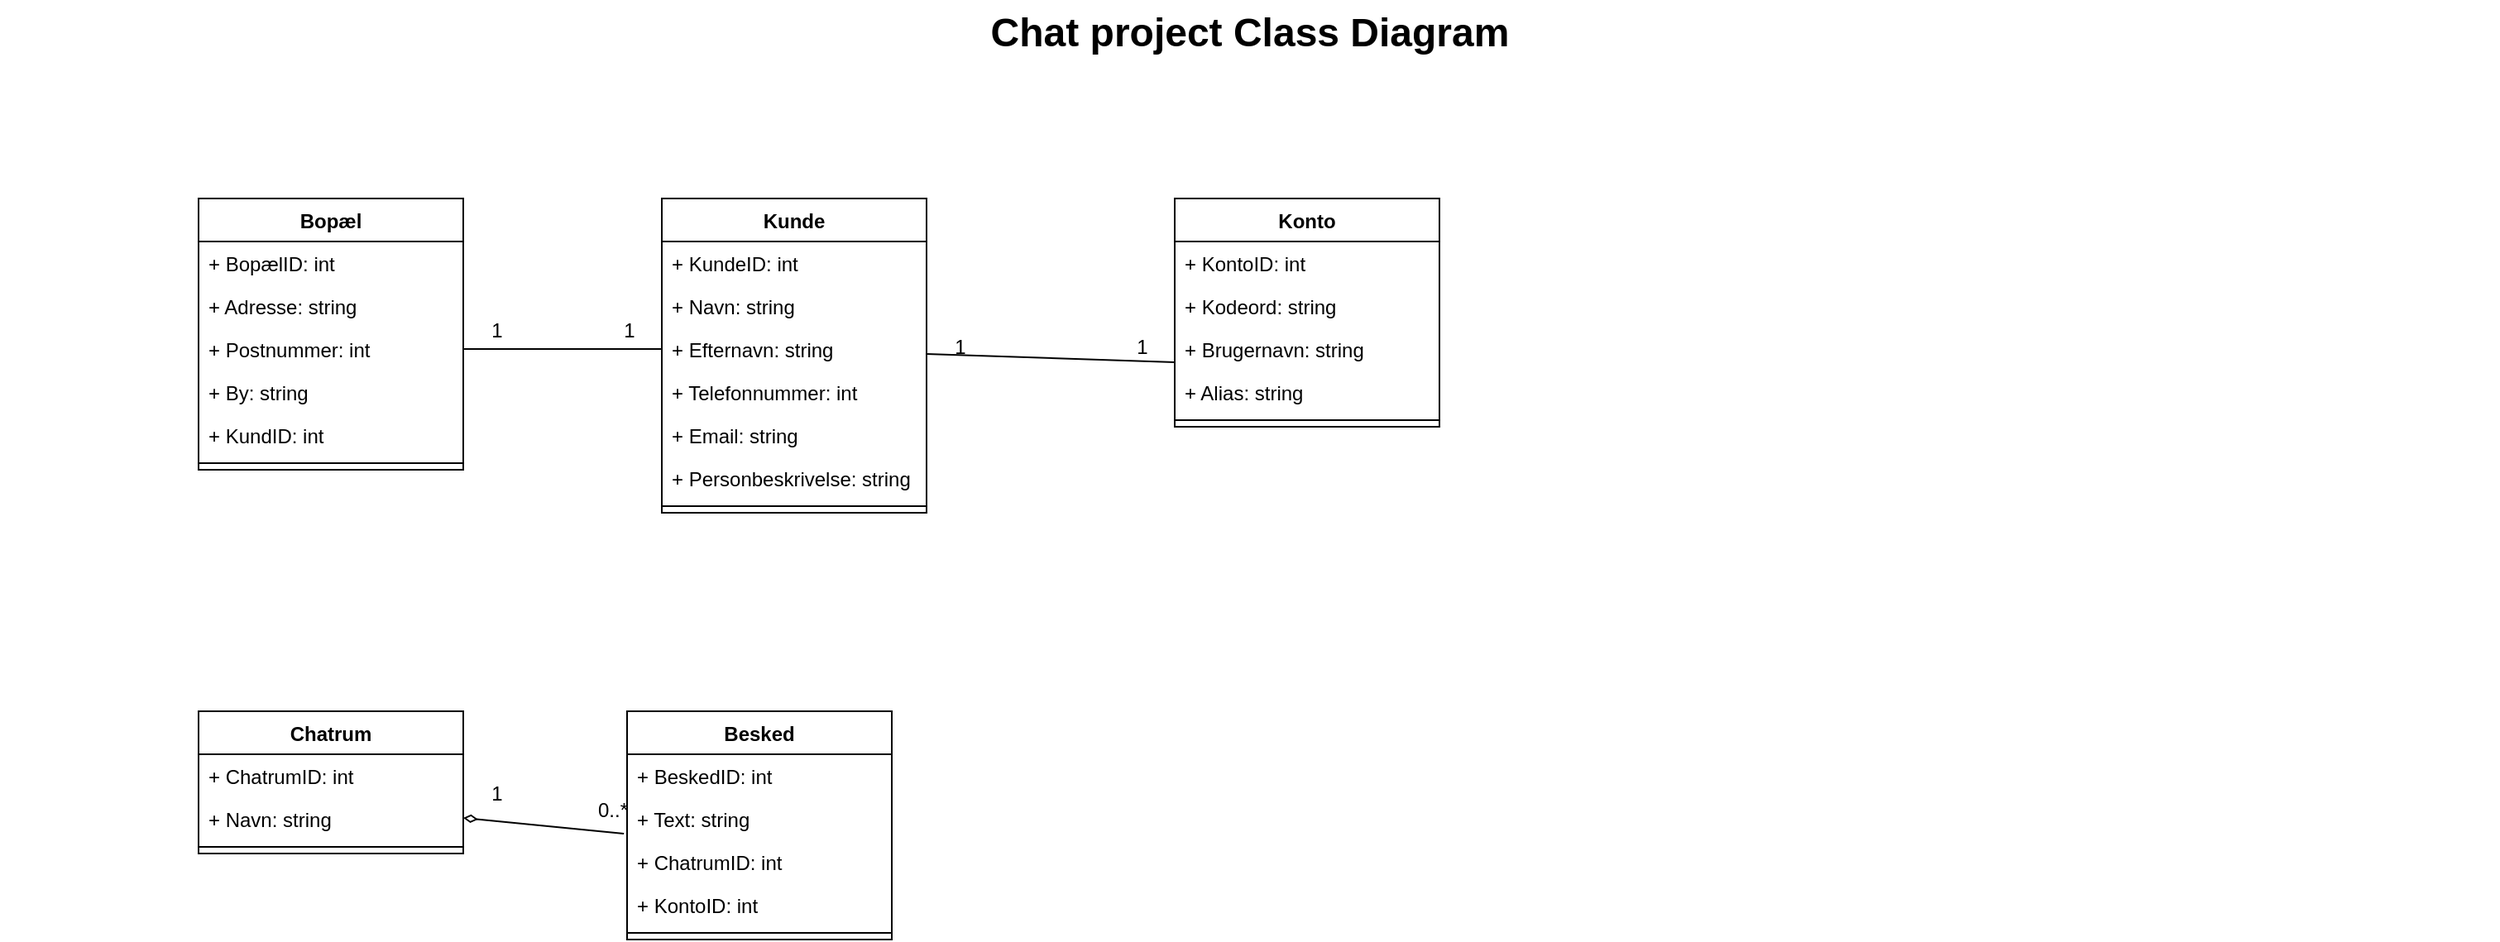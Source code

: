 <mxfile version="20.5.1" type="device"><diagram name="Page-1" id="929967ad-93f9-6ef4-fab6-5d389245f69c"><mxGraphModel dx="1422" dy="716" grid="1" gridSize="10" guides="1" tooltips="1" connect="1" arrows="1" fold="1" page="1" pageScale="1.5" pageWidth="1169" pageHeight="826" background="none" math="0" shadow="0"><root><mxCell id="0" style=";html=1;"/><mxCell id="1" style=";html=1;" parent="0"/><mxCell id="1672d66443f91eb5-23" value="Chat project Class Diagram" style="text;strokeColor=none;fillColor=none;html=1;fontSize=24;fontStyle=1;verticalAlign=middle;align=center;" parent="1" vertex="1"><mxGeometry x="120" y="40" width="1510" height="40" as="geometry"/></mxCell><mxCell id="joHFxWC40fPWA_KKgovf-5" value="Bopæl" style="swimlane;fontStyle=1;align=center;verticalAlign=top;childLayout=stackLayout;horizontal=1;startSize=26;horizontalStack=0;resizeParent=1;resizeParentMax=0;resizeLast=0;collapsible=1;marginBottom=0;" parent="1" vertex="1"><mxGeometry x="240" y="160" width="160" height="164" as="geometry"/></mxCell><mxCell id="joHFxWC40fPWA_KKgovf-9" value="+ BopælID: int" style="text;strokeColor=none;fillColor=none;align=left;verticalAlign=top;spacingLeft=4;spacingRight=4;overflow=hidden;rotatable=0;points=[[0,0.5],[1,0.5]];portConstraint=eastwest;" parent="joHFxWC40fPWA_KKgovf-5" vertex="1"><mxGeometry y="26" width="160" height="26" as="geometry"/></mxCell><mxCell id="joHFxWC40fPWA_KKgovf-6" value="+ Adresse: string" style="text;strokeColor=none;fillColor=none;align=left;verticalAlign=top;spacingLeft=4;spacingRight=4;overflow=hidden;rotatable=0;points=[[0,0.5],[1,0.5]];portConstraint=eastwest;" parent="joHFxWC40fPWA_KKgovf-5" vertex="1"><mxGeometry y="52" width="160" height="26" as="geometry"/></mxCell><mxCell id="joHFxWC40fPWA_KKgovf-10" value="+ Postnummer: int" style="text;strokeColor=none;fillColor=none;align=left;verticalAlign=top;spacingLeft=4;spacingRight=4;overflow=hidden;rotatable=0;points=[[0,0.5],[1,0.5]];portConstraint=eastwest;" parent="joHFxWC40fPWA_KKgovf-5" vertex="1"><mxGeometry y="78" width="160" height="26" as="geometry"/></mxCell><mxCell id="joHFxWC40fPWA_KKgovf-12" value="+ By: string" style="text;strokeColor=none;fillColor=none;align=left;verticalAlign=top;spacingLeft=4;spacingRight=4;overflow=hidden;rotatable=0;points=[[0,0.5],[1,0.5]];portConstraint=eastwest;" parent="joHFxWC40fPWA_KKgovf-5" vertex="1"><mxGeometry y="104" width="160" height="26" as="geometry"/></mxCell><mxCell id="joHFxWC40fPWA_KKgovf-11" value="+ KundID: int" style="text;strokeColor=none;fillColor=none;align=left;verticalAlign=top;spacingLeft=4;spacingRight=4;overflow=hidden;rotatable=0;points=[[0,0.5],[1,0.5]];portConstraint=eastwest;" parent="joHFxWC40fPWA_KKgovf-5" vertex="1"><mxGeometry y="130" width="160" height="26" as="geometry"/></mxCell><mxCell id="joHFxWC40fPWA_KKgovf-7" value="" style="line;strokeWidth=1;fillColor=none;align=left;verticalAlign=middle;spacingTop=-1;spacingLeft=3;spacingRight=3;rotatable=0;labelPosition=right;points=[];portConstraint=eastwest;strokeColor=inherit;" parent="joHFxWC40fPWA_KKgovf-5" vertex="1"><mxGeometry y="156" width="160" height="8" as="geometry"/></mxCell><mxCell id="joHFxWC40fPWA_KKgovf-13" value="Kunde" style="swimlane;fontStyle=1;align=center;verticalAlign=top;childLayout=stackLayout;horizontal=1;startSize=26;horizontalStack=0;resizeParent=1;resizeParentMax=0;resizeLast=0;collapsible=1;marginBottom=0;" parent="1" vertex="1"><mxGeometry x="520" y="160" width="160" height="190" as="geometry"/></mxCell><mxCell id="joHFxWC40fPWA_KKgovf-14" value="+ KundeID: int" style="text;strokeColor=none;fillColor=none;align=left;verticalAlign=top;spacingLeft=4;spacingRight=4;overflow=hidden;rotatable=0;points=[[0,0.5],[1,0.5]];portConstraint=eastwest;" parent="joHFxWC40fPWA_KKgovf-13" vertex="1"><mxGeometry y="26" width="160" height="26" as="geometry"/></mxCell><mxCell id="joHFxWC40fPWA_KKgovf-15" value="+ Navn: string" style="text;strokeColor=none;fillColor=none;align=left;verticalAlign=top;spacingLeft=4;spacingRight=4;overflow=hidden;rotatable=0;points=[[0,0.5],[1,0.5]];portConstraint=eastwest;" parent="joHFxWC40fPWA_KKgovf-13" vertex="1"><mxGeometry y="52" width="160" height="26" as="geometry"/></mxCell><mxCell id="joHFxWC40fPWA_KKgovf-16" value="+ Efternavn: string" style="text;strokeColor=none;fillColor=none;align=left;verticalAlign=top;spacingLeft=4;spacingRight=4;overflow=hidden;rotatable=0;points=[[0,0.5],[1,0.5]];portConstraint=eastwest;" parent="joHFxWC40fPWA_KKgovf-13" vertex="1"><mxGeometry y="78" width="160" height="26" as="geometry"/></mxCell><mxCell id="joHFxWC40fPWA_KKgovf-17" value="+ Telefonnummer: int" style="text;strokeColor=none;fillColor=none;align=left;verticalAlign=top;spacingLeft=4;spacingRight=4;overflow=hidden;rotatable=0;points=[[0,0.5],[1,0.5]];portConstraint=eastwest;" parent="joHFxWC40fPWA_KKgovf-13" vertex="1"><mxGeometry y="104" width="160" height="26" as="geometry"/></mxCell><mxCell id="joHFxWC40fPWA_KKgovf-18" value="+ Email: string" style="text;strokeColor=none;fillColor=none;align=left;verticalAlign=top;spacingLeft=4;spacingRight=4;overflow=hidden;rotatable=0;points=[[0,0.5],[1,0.5]];portConstraint=eastwest;" parent="joHFxWC40fPWA_KKgovf-13" vertex="1"><mxGeometry y="130" width="160" height="26" as="geometry"/></mxCell><mxCell id="joHFxWC40fPWA_KKgovf-20" value="+ Personbeskrivelse: string" style="text;strokeColor=none;fillColor=none;align=left;verticalAlign=top;spacingLeft=4;spacingRight=4;overflow=hidden;rotatable=0;points=[[0,0.5],[1,0.5]];portConstraint=eastwest;" parent="joHFxWC40fPWA_KKgovf-13" vertex="1"><mxGeometry y="156" width="160" height="26" as="geometry"/></mxCell><mxCell id="joHFxWC40fPWA_KKgovf-19" value="" style="line;strokeWidth=1;fillColor=none;align=left;verticalAlign=middle;spacingTop=-1;spacingLeft=3;spacingRight=3;rotatable=0;labelPosition=right;points=[];portConstraint=eastwest;strokeColor=inherit;" parent="joHFxWC40fPWA_KKgovf-13" vertex="1"><mxGeometry y="182" width="160" height="8" as="geometry"/></mxCell><mxCell id="joHFxWC40fPWA_KKgovf-21" value="Konto" style="swimlane;fontStyle=1;align=center;verticalAlign=top;childLayout=stackLayout;horizontal=1;startSize=26;horizontalStack=0;resizeParent=1;resizeParentMax=0;resizeLast=0;collapsible=1;marginBottom=0;" parent="1" vertex="1"><mxGeometry x="830" y="160" width="160" height="138" as="geometry"/></mxCell><mxCell id="joHFxWC40fPWA_KKgovf-22" value="+ KontoID: int" style="text;strokeColor=none;fillColor=none;align=left;verticalAlign=top;spacingLeft=4;spacingRight=4;overflow=hidden;rotatable=0;points=[[0,0.5],[1,0.5]];portConstraint=eastwest;" parent="joHFxWC40fPWA_KKgovf-21" vertex="1"><mxGeometry y="26" width="160" height="26" as="geometry"/></mxCell><mxCell id="joHFxWC40fPWA_KKgovf-23" value="+ Kodeord: string" style="text;strokeColor=none;fillColor=none;align=left;verticalAlign=top;spacingLeft=4;spacingRight=4;overflow=hidden;rotatable=0;points=[[0,0.5],[1,0.5]];portConstraint=eastwest;" parent="joHFxWC40fPWA_KKgovf-21" vertex="1"><mxGeometry y="52" width="160" height="26" as="geometry"/></mxCell><mxCell id="joHFxWC40fPWA_KKgovf-47" value="+ Brugernavn: string" style="text;strokeColor=none;fillColor=none;align=left;verticalAlign=top;spacingLeft=4;spacingRight=4;overflow=hidden;rotatable=0;points=[[0,0.5],[1,0.5]];portConstraint=eastwest;" parent="joHFxWC40fPWA_KKgovf-21" vertex="1"><mxGeometry y="78" width="160" height="26" as="geometry"/></mxCell><mxCell id="joHFxWC40fPWA_KKgovf-25" value="+ Alias: string" style="text;strokeColor=none;fillColor=none;align=left;verticalAlign=top;spacingLeft=4;spacingRight=4;overflow=hidden;rotatable=0;points=[[0,0.5],[1,0.5]];portConstraint=eastwest;" parent="joHFxWC40fPWA_KKgovf-21" vertex="1"><mxGeometry y="104" width="160" height="26" as="geometry"/></mxCell><mxCell id="joHFxWC40fPWA_KKgovf-28" value="" style="line;strokeWidth=1;fillColor=none;align=left;verticalAlign=middle;spacingTop=-1;spacingLeft=3;spacingRight=3;rotatable=0;labelPosition=right;points=[];portConstraint=eastwest;strokeColor=inherit;" parent="joHFxWC40fPWA_KKgovf-21" vertex="1"><mxGeometry y="130" width="160" height="8" as="geometry"/></mxCell><mxCell id="joHFxWC40fPWA_KKgovf-30" value="Chatrum" style="swimlane;fontStyle=1;align=center;verticalAlign=top;childLayout=stackLayout;horizontal=1;startSize=26;horizontalStack=0;resizeParent=1;resizeParentMax=0;resizeLast=0;collapsible=1;marginBottom=0;" parent="1" vertex="1"><mxGeometry x="240" y="470" width="160" height="86" as="geometry"/></mxCell><mxCell id="joHFxWC40fPWA_KKgovf-31" value="+ ChatrumID: int" style="text;strokeColor=none;fillColor=none;align=left;verticalAlign=top;spacingLeft=4;spacingRight=4;overflow=hidden;rotatable=0;points=[[0,0.5],[1,0.5]];portConstraint=eastwest;" parent="joHFxWC40fPWA_KKgovf-30" vertex="1"><mxGeometry y="26" width="160" height="26" as="geometry"/></mxCell><mxCell id="joHFxWC40fPWA_KKgovf-32" value="+ Navn: string" style="text;strokeColor=none;fillColor=none;align=left;verticalAlign=top;spacingLeft=4;spacingRight=4;overflow=hidden;rotatable=0;points=[[0,0.5],[1,0.5]];portConstraint=eastwest;" parent="joHFxWC40fPWA_KKgovf-30" vertex="1"><mxGeometry y="52" width="160" height="26" as="geometry"/></mxCell><mxCell id="joHFxWC40fPWA_KKgovf-36" value="" style="line;strokeWidth=1;fillColor=none;align=left;verticalAlign=middle;spacingTop=-1;spacingLeft=3;spacingRight=3;rotatable=0;labelPosition=right;points=[];portConstraint=eastwest;strokeColor=inherit;" parent="joHFxWC40fPWA_KKgovf-30" vertex="1"><mxGeometry y="78" width="160" height="8" as="geometry"/></mxCell><mxCell id="joHFxWC40fPWA_KKgovf-37" value="Besked" style="swimlane;fontStyle=1;align=center;verticalAlign=top;childLayout=stackLayout;horizontal=1;startSize=26;horizontalStack=0;resizeParent=1;resizeParentMax=0;resizeLast=0;collapsible=1;marginBottom=0;" parent="1" vertex="1"><mxGeometry x="499" y="470" width="160" height="138" as="geometry"/></mxCell><mxCell id="joHFxWC40fPWA_KKgovf-38" value="+ BeskedID: int" style="text;strokeColor=none;fillColor=none;align=left;verticalAlign=top;spacingLeft=4;spacingRight=4;overflow=hidden;rotatable=0;points=[[0,0.5],[1,0.5]];portConstraint=eastwest;" parent="joHFxWC40fPWA_KKgovf-37" vertex="1"><mxGeometry y="26" width="160" height="26" as="geometry"/></mxCell><mxCell id="joHFxWC40fPWA_KKgovf-39" value="+ Text: string" style="text;strokeColor=none;fillColor=none;align=left;verticalAlign=top;spacingLeft=4;spacingRight=4;overflow=hidden;rotatable=0;points=[[0,0.5],[1,0.5]];portConstraint=eastwest;" parent="joHFxWC40fPWA_KKgovf-37" vertex="1"><mxGeometry y="52" width="160" height="26" as="geometry"/></mxCell><mxCell id="joHFxWC40fPWA_KKgovf-41" value="+ ChatrumID: int" style="text;strokeColor=none;fillColor=none;align=left;verticalAlign=top;spacingLeft=4;spacingRight=4;overflow=hidden;rotatable=0;points=[[0,0.5],[1,0.5]];portConstraint=eastwest;" parent="joHFxWC40fPWA_KKgovf-37" vertex="1"><mxGeometry y="78" width="160" height="26" as="geometry"/></mxCell><mxCell id="joHFxWC40fPWA_KKgovf-42" value="+ KontoID: int" style="text;strokeColor=none;fillColor=none;align=left;verticalAlign=top;spacingLeft=4;spacingRight=4;overflow=hidden;rotatable=0;points=[[0,0.5],[1,0.5]];portConstraint=eastwest;" parent="joHFxWC40fPWA_KKgovf-37" vertex="1"><mxGeometry y="104" width="160" height="26" as="geometry"/></mxCell><mxCell id="joHFxWC40fPWA_KKgovf-40" value="" style="line;strokeWidth=1;fillColor=none;align=left;verticalAlign=middle;spacingTop=-1;spacingLeft=3;spacingRight=3;rotatable=0;labelPosition=right;points=[];portConstraint=eastwest;strokeColor=inherit;" parent="joHFxWC40fPWA_KKgovf-37" vertex="1"><mxGeometry y="130" width="160" height="8" as="geometry"/></mxCell><mxCell id="joHFxWC40fPWA_KKgovf-43" value="" style="endArrow=none;html=1;rounded=0;exitX=1;exitY=0.5;exitDx=0;exitDy=0;entryX=0;entryY=0.5;entryDx=0;entryDy=0;" parent="1" source="joHFxWC40fPWA_KKgovf-10" target="joHFxWC40fPWA_KKgovf-16" edge="1"><mxGeometry width="50" height="50" relative="1" as="geometry"><mxPoint x="600" y="420" as="sourcePoint"/><mxPoint x="650" y="370" as="targetPoint"/></mxGeometry></mxCell><mxCell id="joHFxWC40fPWA_KKgovf-44" value="1" style="text;html=1;align=center;verticalAlign=middle;resizable=0;points=[];autosize=1;strokeColor=none;fillColor=none;" parent="1" vertex="1"><mxGeometry x="485" y="225" width="30" height="30" as="geometry"/></mxCell><mxCell id="joHFxWC40fPWA_KKgovf-45" value="1" style="text;html=1;align=center;verticalAlign=middle;resizable=0;points=[];autosize=1;strokeColor=none;fillColor=none;" parent="1" vertex="1"><mxGeometry x="405" y="225" width="30" height="30" as="geometry"/></mxCell><mxCell id="joHFxWC40fPWA_KKgovf-46" value="" style="endArrow=none;html=1;rounded=0;exitX=1;exitY=0.5;exitDx=0;exitDy=0;entryX=0;entryY=0.808;entryDx=0;entryDy=0;entryPerimeter=0;" parent="1" target="joHFxWC40fPWA_KKgovf-47" edge="1"><mxGeometry width="50" height="50" relative="1" as="geometry"><mxPoint x="680" y="254" as="sourcePoint"/><mxPoint x="820" y="260" as="targetPoint"/></mxGeometry></mxCell><mxCell id="joHFxWC40fPWA_KKgovf-48" value="1" style="text;html=1;align=center;verticalAlign=middle;resizable=0;points=[];autosize=1;strokeColor=none;fillColor=none;" parent="1" vertex="1"><mxGeometry x="795" y="235" width="30" height="30" as="geometry"/></mxCell><mxCell id="joHFxWC40fPWA_KKgovf-49" value="1" style="text;html=1;align=center;verticalAlign=middle;resizable=0;points=[];autosize=1;strokeColor=none;fillColor=none;" parent="1" vertex="1"><mxGeometry x="685" y="235" width="30" height="30" as="geometry"/></mxCell><mxCell id="joHFxWC40fPWA_KKgovf-52" value="" style="endArrow=diamondThin;html=1;rounded=0;exitX=-0.012;exitY=-0.154;exitDx=0;exitDy=0;entryX=1;entryY=0.75;entryDx=0;entryDy=0;endFill=0;exitPerimeter=0;strokeWidth=1;" parent="1" source="joHFxWC40fPWA_KKgovf-41" target="joHFxWC40fPWA_KKgovf-30" edge="1"><mxGeometry width="50" height="50" relative="1" as="geometry"><mxPoint x="400" y="520" as="sourcePoint"/><mxPoint x="520" y="520" as="targetPoint"/></mxGeometry></mxCell><mxCell id="joHFxWC40fPWA_KKgovf-53" value="1" style="text;html=1;align=center;verticalAlign=middle;resizable=0;points=[];autosize=1;strokeColor=none;fillColor=none;" parent="1" vertex="1"><mxGeometry x="405" y="505" width="30" height="30" as="geometry"/></mxCell><mxCell id="joHFxWC40fPWA_KKgovf-54" value="0..*" style="text;html=1;align=center;verticalAlign=middle;resizable=0;points=[];autosize=1;strokeColor=none;fillColor=none;" parent="1" vertex="1"><mxGeometry x="470" y="515" width="40" height="30" as="geometry"/></mxCell></root></mxGraphModel></diagram></mxfile>